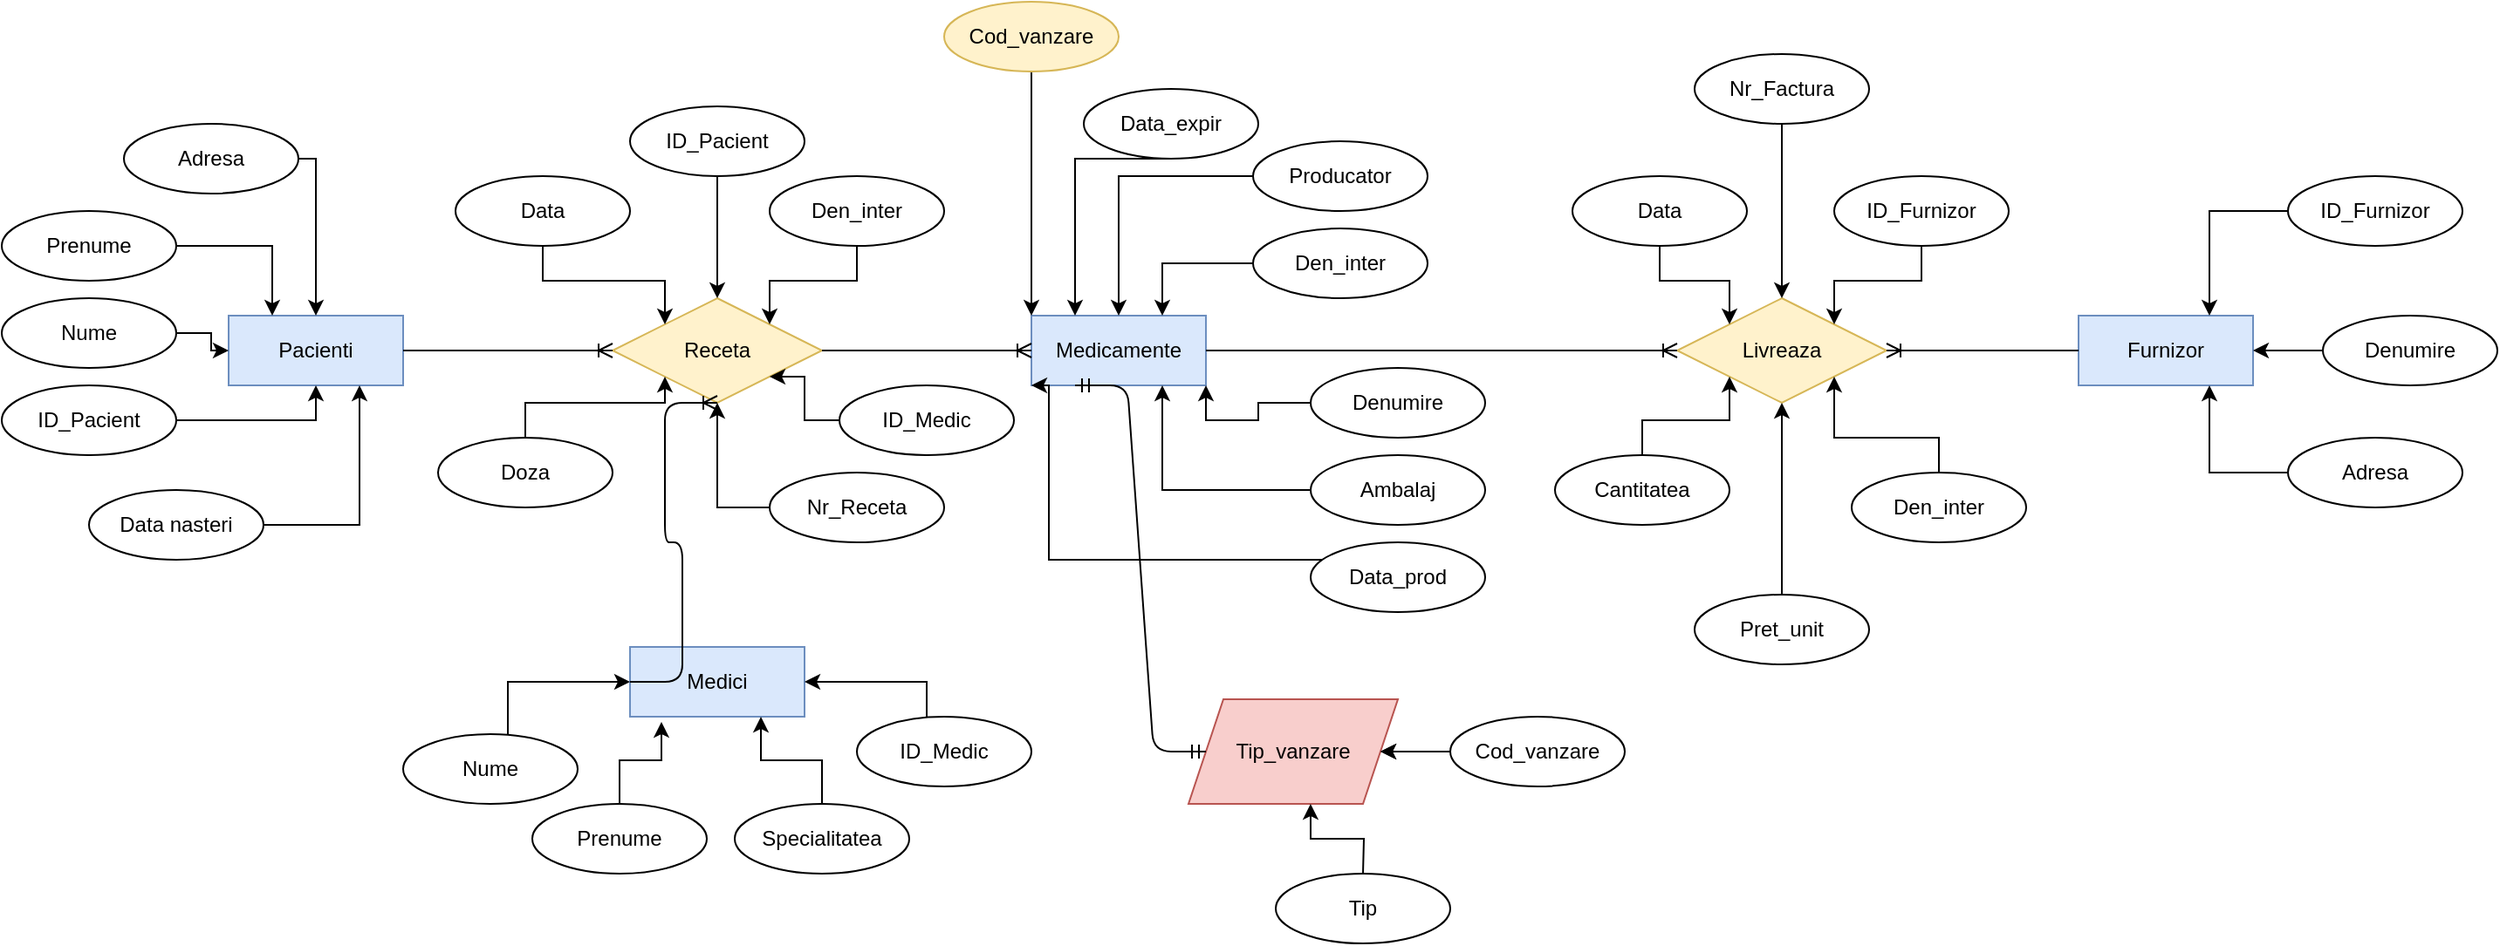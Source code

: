 <mxfile version="14.5.4" type="google"><diagram id="mP_YX29PtR5gWa4G52-G" name="Page-1"><mxGraphModel dx="1730" dy="917" grid="1" gridSize="10" guides="1" tooltips="1" connect="1" arrows="1" fold="1" page="1" pageScale="1" pageWidth="827" pageHeight="1169" math="0" shadow="0"><root><mxCell id="0"/><mxCell id="1" parent="0"/><mxCell id="Bvejj3sR-VFgbdVSl7Er-1" value="Pacienti" style="whiteSpace=wrap;html=1;align=center;fillColor=#dae8fc;strokeColor=#6c8ebf;" vertex="1" parent="1"><mxGeometry x="205" y="210" width="100" height="40" as="geometry"/></mxCell><mxCell id="Bvejj3sR-VFgbdVSl7Er-2" value="Medicamente" style="whiteSpace=wrap;html=1;align=center;fillColor=#dae8fc;strokeColor=#6c8ebf;" vertex="1" parent="1"><mxGeometry x="665" y="210" width="100" height="40" as="geometry"/></mxCell><mxCell id="Bvejj3sR-VFgbdVSl7Er-3" value="Medici" style="whiteSpace=wrap;html=1;align=center;fillColor=#dae8fc;strokeColor=#6c8ebf;" vertex="1" parent="1"><mxGeometry x="435" y="400" width="100" height="40" as="geometry"/></mxCell><mxCell id="Bvejj3sR-VFgbdVSl7Er-4" value="Receta" style="shape=rhombus;perimeter=rhombusPerimeter;whiteSpace=wrap;html=1;align=center;fillColor=#fff2cc;strokeColor=#d6b656;" vertex="1" parent="1"><mxGeometry x="425" y="200" width="120" height="60" as="geometry"/></mxCell><mxCell id="Bvejj3sR-VFgbdVSl7Er-5" style="edgeStyle=orthogonalEdgeStyle;rounded=0;orthogonalLoop=1;jettySize=auto;html=1;entryX=0.5;entryY=1;entryDx=0;entryDy=0;" edge="1" parent="1" source="Bvejj3sR-VFgbdVSl7Er-6" target="Bvejj3sR-VFgbdVSl7Er-1"><mxGeometry relative="1" as="geometry"/></mxCell><mxCell id="Bvejj3sR-VFgbdVSl7Er-6" value="ID_Pacient" style="ellipse;whiteSpace=wrap;html=1;align=center;" vertex="1" parent="1"><mxGeometry x="75" y="250" width="100" height="40" as="geometry"/></mxCell><mxCell id="Bvejj3sR-VFgbdVSl7Er-7" style="edgeStyle=orthogonalEdgeStyle;rounded=0;orthogonalLoop=1;jettySize=auto;html=1;entryX=0.18;entryY=1.075;entryDx=0;entryDy=0;entryPerimeter=0;" edge="1" parent="1" source="Bvejj3sR-VFgbdVSl7Er-8" target="Bvejj3sR-VFgbdVSl7Er-3"><mxGeometry relative="1" as="geometry"/></mxCell><mxCell id="Bvejj3sR-VFgbdVSl7Er-8" value="Prenume" style="ellipse;whiteSpace=wrap;html=1;align=center;" vertex="1" parent="1"><mxGeometry x="379" y="490" width="100" height="40" as="geometry"/></mxCell><mxCell id="Bvejj3sR-VFgbdVSl7Er-9" style="edgeStyle=orthogonalEdgeStyle;rounded=0;orthogonalLoop=1;jettySize=auto;html=1;entryX=1;entryY=1;entryDx=0;entryDy=0;" edge="1" parent="1" source="Bvejj3sR-VFgbdVSl7Er-10" target="Bvejj3sR-VFgbdVSl7Er-2"><mxGeometry relative="1" as="geometry"/></mxCell><mxCell id="Bvejj3sR-VFgbdVSl7Er-10" value="Denumire" style="ellipse;whiteSpace=wrap;html=1;align=center;" vertex="1" parent="1"><mxGeometry x="825" y="240" width="100" height="40" as="geometry"/></mxCell><mxCell id="Bvejj3sR-VFgbdVSl7Er-11" style="edgeStyle=orthogonalEdgeStyle;rounded=0;orthogonalLoop=1;jettySize=auto;html=1;entryX=0;entryY=0.5;entryDx=0;entryDy=0;" edge="1" parent="1" source="Bvejj3sR-VFgbdVSl7Er-12" target="Bvejj3sR-VFgbdVSl7Er-1"><mxGeometry relative="1" as="geometry"/></mxCell><mxCell id="Bvejj3sR-VFgbdVSl7Er-12" value="Nume" style="ellipse;whiteSpace=wrap;html=1;align=center;" vertex="1" parent="1"><mxGeometry x="75" y="200" width="100" height="40" as="geometry"/></mxCell><mxCell id="Bvejj3sR-VFgbdVSl7Er-13" style="edgeStyle=orthogonalEdgeStyle;rounded=0;orthogonalLoop=1;jettySize=auto;html=1;entryX=0.25;entryY=0;entryDx=0;entryDy=0;" edge="1" parent="1" source="Bvejj3sR-VFgbdVSl7Er-14" target="Bvejj3sR-VFgbdVSl7Er-1"><mxGeometry relative="1" as="geometry"/></mxCell><mxCell id="Bvejj3sR-VFgbdVSl7Er-14" value="Prenume" style="ellipse;whiteSpace=wrap;html=1;align=center;" vertex="1" parent="1"><mxGeometry x="75" y="150" width="100" height="40" as="geometry"/></mxCell><mxCell id="Bvejj3sR-VFgbdVSl7Er-15" style="edgeStyle=orthogonalEdgeStyle;rounded=0;orthogonalLoop=1;jettySize=auto;html=1;entryX=0.5;entryY=0;entryDx=0;entryDy=0;" edge="1" parent="1" source="Bvejj3sR-VFgbdVSl7Er-16" target="Bvejj3sR-VFgbdVSl7Er-1"><mxGeometry relative="1" as="geometry"><Array as="points"><mxPoint x="255" y="120"/></Array></mxGeometry></mxCell><mxCell id="Bvejj3sR-VFgbdVSl7Er-16" value="Adresa" style="ellipse;whiteSpace=wrap;html=1;align=center;" vertex="1" parent="1"><mxGeometry x="145" y="100" width="100" height="40" as="geometry"/></mxCell><mxCell id="Bvejj3sR-VFgbdVSl7Er-17" style="edgeStyle=orthogonalEdgeStyle;rounded=0;orthogonalLoop=1;jettySize=auto;html=1;entryX=0.75;entryY=1;entryDx=0;entryDy=0;" edge="1" parent="1" source="Bvejj3sR-VFgbdVSl7Er-18" target="Bvejj3sR-VFgbdVSl7Er-1"><mxGeometry relative="1" as="geometry"><Array as="points"><mxPoint x="280" y="330"/></Array></mxGeometry></mxCell><mxCell id="Bvejj3sR-VFgbdVSl7Er-18" value="Data nasteri" style="ellipse;whiteSpace=wrap;html=1;align=center;" vertex="1" parent="1"><mxGeometry x="125" y="310" width="100" height="40" as="geometry"/></mxCell><mxCell id="Bvejj3sR-VFgbdVSl7Er-19" style="edgeStyle=orthogonalEdgeStyle;rounded=0;orthogonalLoop=1;jettySize=auto;html=1;entryX=0.75;entryY=0;entryDx=0;entryDy=0;" edge="1" parent="1" source="Bvejj3sR-VFgbdVSl7Er-20" target="Bvejj3sR-VFgbdVSl7Er-2"><mxGeometry relative="1" as="geometry"/></mxCell><mxCell id="Bvejj3sR-VFgbdVSl7Er-20" value="Den_inter" style="ellipse;whiteSpace=wrap;html=1;align=center;" vertex="1" parent="1"><mxGeometry x="792" y="160" width="100" height="40" as="geometry"/></mxCell><mxCell id="Bvejj3sR-VFgbdVSl7Er-21" style="edgeStyle=orthogonalEdgeStyle;rounded=0;orthogonalLoop=1;jettySize=auto;html=1;entryX=0.5;entryY=0;entryDx=0;entryDy=0;" edge="1" parent="1" source="Bvejj3sR-VFgbdVSl7Er-22" target="Bvejj3sR-VFgbdVSl7Er-2"><mxGeometry relative="1" as="geometry"/></mxCell><mxCell id="Bvejj3sR-VFgbdVSl7Er-22" value="Producator" style="ellipse;whiteSpace=wrap;html=1;align=center;" vertex="1" parent="1"><mxGeometry x="792" y="110" width="100" height="40" as="geometry"/></mxCell><mxCell id="Bvejj3sR-VFgbdVSl7Er-23" style="edgeStyle=orthogonalEdgeStyle;rounded=0;orthogonalLoop=1;jettySize=auto;html=1;entryX=0.75;entryY=1;entryDx=0;entryDy=0;" edge="1" parent="1" source="Bvejj3sR-VFgbdVSl7Er-24" target="Bvejj3sR-VFgbdVSl7Er-2"><mxGeometry relative="1" as="geometry"/></mxCell><mxCell id="Bvejj3sR-VFgbdVSl7Er-24" value="Ambalaj" style="ellipse;whiteSpace=wrap;html=1;align=center;" vertex="1" parent="1"><mxGeometry x="825" y="290" width="100" height="40" as="geometry"/></mxCell><mxCell id="Bvejj3sR-VFgbdVSl7Er-25" style="edgeStyle=orthogonalEdgeStyle;rounded=0;orthogonalLoop=1;jettySize=auto;html=1;entryX=0;entryY=1;entryDx=0;entryDy=0;" edge="1" parent="1" source="Bvejj3sR-VFgbdVSl7Er-26" target="Bvejj3sR-VFgbdVSl7Er-2"><mxGeometry relative="1" as="geometry"><Array as="points"><mxPoint x="675" y="350"/><mxPoint x="675" y="250"/></Array></mxGeometry></mxCell><mxCell id="Bvejj3sR-VFgbdVSl7Er-26" value="Data_prod" style="ellipse;whiteSpace=wrap;html=1;align=center;" vertex="1" parent="1"><mxGeometry x="825" y="340" width="100" height="40" as="geometry"/></mxCell><mxCell id="Bvejj3sR-VFgbdVSl7Er-27" style="edgeStyle=orthogonalEdgeStyle;rounded=0;orthogonalLoop=1;jettySize=auto;html=1;entryX=0.25;entryY=0;entryDx=0;entryDy=0;" edge="1" parent="1" source="Bvejj3sR-VFgbdVSl7Er-28" target="Bvejj3sR-VFgbdVSl7Er-2"><mxGeometry relative="1" as="geometry"><Array as="points"><mxPoint x="690" y="120"/></Array></mxGeometry></mxCell><mxCell id="Bvejj3sR-VFgbdVSl7Er-28" value="Data_expir" style="ellipse;whiteSpace=wrap;html=1;align=center;" vertex="1" parent="1"><mxGeometry x="695" y="80" width="100" height="40" as="geometry"/></mxCell><mxCell id="Bvejj3sR-VFgbdVSl7Er-29" style="edgeStyle=orthogonalEdgeStyle;rounded=0;orthogonalLoop=1;jettySize=auto;html=1;entryX=0;entryY=0.5;entryDx=0;entryDy=0;" edge="1" parent="1" source="Bvejj3sR-VFgbdVSl7Er-30" target="Bvejj3sR-VFgbdVSl7Er-3"><mxGeometry relative="1" as="geometry"><Array as="points"><mxPoint x="365" y="420"/></Array></mxGeometry></mxCell><mxCell id="Bvejj3sR-VFgbdVSl7Er-30" value="Nume" style="ellipse;whiteSpace=wrap;html=1;align=center;" vertex="1" parent="1"><mxGeometry x="305" y="450" width="100" height="40" as="geometry"/></mxCell><mxCell id="Bvejj3sR-VFgbdVSl7Er-31" style="edgeStyle=orthogonalEdgeStyle;rounded=0;orthogonalLoop=1;jettySize=auto;html=1;entryX=0.75;entryY=1;entryDx=0;entryDy=0;" edge="1" parent="1" source="Bvejj3sR-VFgbdVSl7Er-32" target="Bvejj3sR-VFgbdVSl7Er-3"><mxGeometry relative="1" as="geometry"/></mxCell><mxCell id="Bvejj3sR-VFgbdVSl7Er-32" value="Specialitatea" style="ellipse;whiteSpace=wrap;html=1;align=center;" vertex="1" parent="1"><mxGeometry x="495" y="490" width="100" height="40" as="geometry"/></mxCell><mxCell id="Bvejj3sR-VFgbdVSl7Er-33" style="edgeStyle=orthogonalEdgeStyle;rounded=0;orthogonalLoop=1;jettySize=auto;html=1;entryX=1;entryY=0.5;entryDx=0;entryDy=0;" edge="1" parent="1" source="Bvejj3sR-VFgbdVSl7Er-34" target="Bvejj3sR-VFgbdVSl7Er-3"><mxGeometry relative="1" as="geometry"><Array as="points"><mxPoint x="605" y="420"/></Array></mxGeometry></mxCell><mxCell id="Bvejj3sR-VFgbdVSl7Er-34" value="ID_Medic" style="ellipse;whiteSpace=wrap;html=1;align=center;" vertex="1" parent="1"><mxGeometry x="565" y="440" width="100" height="40" as="geometry"/></mxCell><mxCell id="Bvejj3sR-VFgbdVSl7Er-35" style="edgeStyle=orthogonalEdgeStyle;rounded=0;orthogonalLoop=1;jettySize=auto;html=1;entryX=0.5;entryY=0;entryDx=0;entryDy=0;" edge="1" parent="1" source="Bvejj3sR-VFgbdVSl7Er-36" target="Bvejj3sR-VFgbdVSl7Er-4"><mxGeometry relative="1" as="geometry"/></mxCell><mxCell id="Bvejj3sR-VFgbdVSl7Er-36" value="ID_Pacient" style="ellipse;whiteSpace=wrap;html=1;align=center;" vertex="1" parent="1"><mxGeometry x="435" y="90" width="100" height="40" as="geometry"/></mxCell><mxCell id="Bvejj3sR-VFgbdVSl7Er-37" style="edgeStyle=orthogonalEdgeStyle;rounded=0;orthogonalLoop=1;jettySize=auto;html=1;entryX=1;entryY=0;entryDx=0;entryDy=0;" edge="1" parent="1" source="Bvejj3sR-VFgbdVSl7Er-38" target="Bvejj3sR-VFgbdVSl7Er-4"><mxGeometry relative="1" as="geometry"/></mxCell><mxCell id="Bvejj3sR-VFgbdVSl7Er-38" value="Den_inter" style="ellipse;whiteSpace=wrap;html=1;align=center;" vertex="1" parent="1"><mxGeometry x="515" y="130" width="100" height="40" as="geometry"/></mxCell><mxCell id="Bvejj3sR-VFgbdVSl7Er-39" style="edgeStyle=orthogonalEdgeStyle;rounded=0;orthogonalLoop=1;jettySize=auto;html=1;entryX=1;entryY=1;entryDx=0;entryDy=0;" edge="1" parent="1" source="Bvejj3sR-VFgbdVSl7Er-40" target="Bvejj3sR-VFgbdVSl7Er-4"><mxGeometry relative="1" as="geometry"/></mxCell><mxCell id="Bvejj3sR-VFgbdVSl7Er-40" value="ID_Medic" style="ellipse;whiteSpace=wrap;html=1;align=center;" vertex="1" parent="1"><mxGeometry x="555" y="250" width="100" height="40" as="geometry"/></mxCell><mxCell id="Bvejj3sR-VFgbdVSl7Er-41" style="edgeStyle=orthogonalEdgeStyle;rounded=0;orthogonalLoop=1;jettySize=auto;html=1;entryX=0;entryY=0;entryDx=0;entryDy=0;" edge="1" parent="1" source="Bvejj3sR-VFgbdVSl7Er-42" target="Bvejj3sR-VFgbdVSl7Er-4"><mxGeometry relative="1" as="geometry"/></mxCell><mxCell id="Bvejj3sR-VFgbdVSl7Er-42" value="Data" style="ellipse;whiteSpace=wrap;html=1;align=center;" vertex="1" parent="1"><mxGeometry x="335" y="130" width="100" height="40" as="geometry"/></mxCell><mxCell id="Bvejj3sR-VFgbdVSl7Er-43" style="edgeStyle=orthogonalEdgeStyle;rounded=0;orthogonalLoop=1;jettySize=auto;html=1;entryX=0;entryY=1;entryDx=0;entryDy=0;" edge="1" parent="1" source="Bvejj3sR-VFgbdVSl7Er-44" target="Bvejj3sR-VFgbdVSl7Er-4"><mxGeometry relative="1" as="geometry"><Array as="points"><mxPoint x="375" y="260"/><mxPoint x="455" y="260"/></Array></mxGeometry></mxCell><mxCell id="Bvejj3sR-VFgbdVSl7Er-44" value="Doza" style="ellipse;whiteSpace=wrap;html=1;align=center;" vertex="1" parent="1"><mxGeometry x="325" y="280" width="100" height="40" as="geometry"/></mxCell><mxCell id="Bvejj3sR-VFgbdVSl7Er-45" style="edgeStyle=orthogonalEdgeStyle;rounded=0;orthogonalLoop=1;jettySize=auto;html=1;entryX=0.5;entryY=1;entryDx=0;entryDy=0;" edge="1" parent="1" source="Bvejj3sR-VFgbdVSl7Er-46" target="Bvejj3sR-VFgbdVSl7Er-4"><mxGeometry relative="1" as="geometry"><Array as="points"><mxPoint x="485" y="320"/></Array></mxGeometry></mxCell><mxCell id="Bvejj3sR-VFgbdVSl7Er-46" value="Nr_Receta" style="ellipse;whiteSpace=wrap;html=1;align=center;" vertex="1" parent="1"><mxGeometry x="515" y="300" width="100" height="40" as="geometry"/></mxCell><mxCell id="Bvejj3sR-VFgbdVSl7Er-47" value="Furnizor" style="whiteSpace=wrap;html=1;align=center;fillColor=#dae8fc;strokeColor=#6c8ebf;" vertex="1" parent="1"><mxGeometry x="1265" y="210" width="100" height="40" as="geometry"/></mxCell><mxCell id="Bvejj3sR-VFgbdVSl7Er-48" value="Livreaza" style="shape=rhombus;perimeter=rhombusPerimeter;whiteSpace=wrap;html=1;align=center;fillColor=#fff2cc;strokeColor=#d6b656;" vertex="1" parent="1"><mxGeometry x="1035" y="200" width="120" height="60" as="geometry"/></mxCell><mxCell id="Bvejj3sR-VFgbdVSl7Er-49" style="edgeStyle=orthogonalEdgeStyle;rounded=0;orthogonalLoop=1;jettySize=auto;html=1;entryX=0.75;entryY=0;entryDx=0;entryDy=0;" edge="1" parent="1" source="Bvejj3sR-VFgbdVSl7Er-50" target="Bvejj3sR-VFgbdVSl7Er-47"><mxGeometry relative="1" as="geometry"/></mxCell><mxCell id="Bvejj3sR-VFgbdVSl7Er-50" value="ID_Furnizor" style="ellipse;whiteSpace=wrap;html=1;align=center;" vertex="1" parent="1"><mxGeometry x="1385" y="130" width="100" height="40" as="geometry"/></mxCell><mxCell id="Bvejj3sR-VFgbdVSl7Er-51" style="edgeStyle=orthogonalEdgeStyle;rounded=0;orthogonalLoop=1;jettySize=auto;html=1;entryX=1;entryY=0.5;entryDx=0;entryDy=0;" edge="1" parent="1" source="Bvejj3sR-VFgbdVSl7Er-52" target="Bvejj3sR-VFgbdVSl7Er-47"><mxGeometry relative="1" as="geometry"/></mxCell><mxCell id="Bvejj3sR-VFgbdVSl7Er-52" value="Denumire" style="ellipse;whiteSpace=wrap;html=1;align=center;" vertex="1" parent="1"><mxGeometry x="1405" y="210" width="100" height="40" as="geometry"/></mxCell><mxCell id="Bvejj3sR-VFgbdVSl7Er-53" style="edgeStyle=orthogonalEdgeStyle;rounded=0;orthogonalLoop=1;jettySize=auto;html=1;entryX=0.75;entryY=1;entryDx=0;entryDy=0;" edge="1" parent="1" source="Bvejj3sR-VFgbdVSl7Er-54" target="Bvejj3sR-VFgbdVSl7Er-47"><mxGeometry relative="1" as="geometry"/></mxCell><mxCell id="Bvejj3sR-VFgbdVSl7Er-54" value="Adresa" style="ellipse;whiteSpace=wrap;html=1;align=center;" vertex="1" parent="1"><mxGeometry x="1385" y="280" width="100" height="40" as="geometry"/></mxCell><mxCell id="Bvejj3sR-VFgbdVSl7Er-55" style="edgeStyle=orthogonalEdgeStyle;rounded=0;orthogonalLoop=1;jettySize=auto;html=1;entryX=0;entryY=0;entryDx=0;entryDy=0;" edge="1" parent="1" source="Bvejj3sR-VFgbdVSl7Er-56" target="Bvejj3sR-VFgbdVSl7Er-48"><mxGeometry relative="1" as="geometry"/></mxCell><mxCell id="Bvejj3sR-VFgbdVSl7Er-56" value="Data" style="ellipse;whiteSpace=wrap;html=1;align=center;" vertex="1" parent="1"><mxGeometry x="975" y="130" width="100" height="40" as="geometry"/></mxCell><mxCell id="Bvejj3sR-VFgbdVSl7Er-57" style="edgeStyle=orthogonalEdgeStyle;rounded=0;orthogonalLoop=1;jettySize=auto;html=1;entryX=1;entryY=0;entryDx=0;entryDy=0;" edge="1" parent="1" source="Bvejj3sR-VFgbdVSl7Er-58" target="Bvejj3sR-VFgbdVSl7Er-48"><mxGeometry relative="1" as="geometry"/></mxCell><mxCell id="Bvejj3sR-VFgbdVSl7Er-58" value="ID_Furnizor" style="ellipse;whiteSpace=wrap;html=1;align=center;" vertex="1" parent="1"><mxGeometry x="1125" y="130" width="100" height="40" as="geometry"/></mxCell><mxCell id="Bvejj3sR-VFgbdVSl7Er-59" style="edgeStyle=orthogonalEdgeStyle;rounded=0;orthogonalLoop=1;jettySize=auto;html=1;entryX=0;entryY=1;entryDx=0;entryDy=0;" edge="1" parent="1" source="Bvejj3sR-VFgbdVSl7Er-60" target="Bvejj3sR-VFgbdVSl7Er-48"><mxGeometry relative="1" as="geometry"/></mxCell><mxCell id="Bvejj3sR-VFgbdVSl7Er-60" value="Cantitatea" style="ellipse;whiteSpace=wrap;html=1;align=center;" vertex="1" parent="1"><mxGeometry x="965" y="290" width="100" height="40" as="geometry"/></mxCell><mxCell id="Bvejj3sR-VFgbdVSl7Er-61" style="edgeStyle=orthogonalEdgeStyle;rounded=0;orthogonalLoop=1;jettySize=auto;html=1;entryX=0.5;entryY=1;entryDx=0;entryDy=0;" edge="1" parent="1" source="Bvejj3sR-VFgbdVSl7Er-62" target="Bvejj3sR-VFgbdVSl7Er-48"><mxGeometry relative="1" as="geometry"/></mxCell><mxCell id="Bvejj3sR-VFgbdVSl7Er-62" value="Pret_unit" style="ellipse;whiteSpace=wrap;html=1;align=center;" vertex="1" parent="1"><mxGeometry x="1045" y="370" width="100" height="40" as="geometry"/></mxCell><mxCell id="Bvejj3sR-VFgbdVSl7Er-63" style="edgeStyle=orthogonalEdgeStyle;rounded=0;orthogonalLoop=1;jettySize=auto;html=1;entryX=1;entryY=1;entryDx=0;entryDy=0;" edge="1" parent="1" source="Bvejj3sR-VFgbdVSl7Er-64" target="Bvejj3sR-VFgbdVSl7Er-48"><mxGeometry relative="1" as="geometry"/></mxCell><mxCell id="Bvejj3sR-VFgbdVSl7Er-64" value="Den_inter" style="ellipse;whiteSpace=wrap;html=1;align=center;" vertex="1" parent="1"><mxGeometry x="1135" y="300" width="100" height="40" as="geometry"/></mxCell><mxCell id="Bvejj3sR-VFgbdVSl7Er-65" style="edgeStyle=orthogonalEdgeStyle;rounded=0;orthogonalLoop=1;jettySize=auto;html=1;entryX=0.5;entryY=0;entryDx=0;entryDy=0;" edge="1" parent="1" source="Bvejj3sR-VFgbdVSl7Er-66" target="Bvejj3sR-VFgbdVSl7Er-48"><mxGeometry relative="1" as="geometry"/></mxCell><mxCell id="Bvejj3sR-VFgbdVSl7Er-66" value="Nr_Factura" style="ellipse;whiteSpace=wrap;html=1;align=center;" vertex="1" parent="1"><mxGeometry x="1045" y="60" width="100" height="40" as="geometry"/></mxCell><mxCell id="Bvejj3sR-VFgbdVSl7Er-67" value="" style="edgeStyle=entityRelationEdgeStyle;fontSize=12;html=1;endArrow=ERoneToMany;exitX=1;exitY=0.5;exitDx=0;exitDy=0;entryX=0;entryY=0.5;entryDx=0;entryDy=0;" edge="1" parent="1" source="Bvejj3sR-VFgbdVSl7Er-1" target="Bvejj3sR-VFgbdVSl7Er-4"><mxGeometry width="100" height="100" relative="1" as="geometry"><mxPoint x="435" y="320" as="sourcePoint"/><mxPoint x="535" y="220" as="targetPoint"/></mxGeometry></mxCell><mxCell id="Bvejj3sR-VFgbdVSl7Er-68" value="" style="edgeStyle=entityRelationEdgeStyle;fontSize=12;html=1;endArrow=ERoneToMany;entryX=0.5;entryY=1;entryDx=0;entryDy=0;" edge="1" parent="1" target="Bvejj3sR-VFgbdVSl7Er-4"><mxGeometry width="100" height="100" relative="1" as="geometry"><mxPoint x="435" y="420" as="sourcePoint"/><mxPoint x="535" y="320" as="targetPoint"/></mxGeometry></mxCell><mxCell id="Bvejj3sR-VFgbdVSl7Er-69" value="" style="edgeStyle=entityRelationEdgeStyle;fontSize=12;html=1;endArrow=ERoneToMany;entryX=0;entryY=0.5;entryDx=0;entryDy=0;" edge="1" parent="1" source="Bvejj3sR-VFgbdVSl7Er-4" target="Bvejj3sR-VFgbdVSl7Er-2"><mxGeometry width="100" height="100" relative="1" as="geometry"><mxPoint x="495" y="320" as="sourcePoint"/><mxPoint x="595" y="220" as="targetPoint"/></mxGeometry></mxCell><mxCell id="Bvejj3sR-VFgbdVSl7Er-70" value="" style="edgeStyle=entityRelationEdgeStyle;fontSize=12;html=1;endArrow=ERoneToMany;entryX=1;entryY=0.5;entryDx=0;entryDy=0;exitX=0;exitY=0.5;exitDx=0;exitDy=0;" edge="1" parent="1" source="Bvejj3sR-VFgbdVSl7Er-47" target="Bvejj3sR-VFgbdVSl7Er-48"><mxGeometry width="100" height="100" relative="1" as="geometry"><mxPoint x="1085" y="340" as="sourcePoint"/><mxPoint x="1185" y="240" as="targetPoint"/></mxGeometry></mxCell><mxCell id="Bvejj3sR-VFgbdVSl7Er-71" value="" style="edgeStyle=entityRelationEdgeStyle;fontSize=12;html=1;endArrow=ERoneToMany;exitX=1;exitY=0.5;exitDx=0;exitDy=0;entryX=0;entryY=0.5;entryDx=0;entryDy=0;" edge="1" parent="1" source="Bvejj3sR-VFgbdVSl7Er-2" target="Bvejj3sR-VFgbdVSl7Er-48"><mxGeometry width="100" height="100" relative="1" as="geometry"><mxPoint x="1045" y="320" as="sourcePoint"/><mxPoint x="1145" y="220" as="targetPoint"/></mxGeometry></mxCell><mxCell id="Bvejj3sR-VFgbdVSl7Er-72" value="Tip_vanzare" style="shape=parallelogram;perimeter=parallelogramPerimeter;whiteSpace=wrap;html=1;fixedSize=1;fillColor=#f8cecc;strokeColor=#b85450;" vertex="1" parent="1"><mxGeometry x="755" y="430" width="120" height="60" as="geometry"/></mxCell><mxCell id="Bvejj3sR-VFgbdVSl7Er-73" style="edgeStyle=orthogonalEdgeStyle;rounded=0;orthogonalLoop=1;jettySize=auto;html=1;entryX=1;entryY=0.5;entryDx=0;entryDy=0;" edge="1" parent="1" source="Bvejj3sR-VFgbdVSl7Er-74" target="Bvejj3sR-VFgbdVSl7Er-72"><mxGeometry relative="1" as="geometry"/></mxCell><mxCell id="Bvejj3sR-VFgbdVSl7Er-80" value="" style="edgeStyle=orthogonalEdgeStyle;rounded=0;orthogonalLoop=1;jettySize=auto;html=1;" edge="1" parent="1" source="Bvejj3sR-VFgbdVSl7Er-74" target="Bvejj3sR-VFgbdVSl7Er-72"><mxGeometry relative="1" as="geometry"/></mxCell><mxCell id="Bvejj3sR-VFgbdVSl7Er-74" value="Cod_vanzare" style="ellipse;whiteSpace=wrap;html=1;align=center;" vertex="1" parent="1"><mxGeometry x="905" y="440" width="100" height="40" as="geometry"/></mxCell><mxCell id="Bvejj3sR-VFgbdVSl7Er-75" style="edgeStyle=orthogonalEdgeStyle;rounded=0;orthogonalLoop=1;jettySize=auto;html=1;entryX=0.583;entryY=1;entryDx=0;entryDy=0;entryPerimeter=0;" edge="1" parent="1" target="Bvejj3sR-VFgbdVSl7Er-72"><mxGeometry relative="1" as="geometry"><mxPoint x="855" y="530" as="sourcePoint"/></mxGeometry></mxCell><mxCell id="Bvejj3sR-VFgbdVSl7Er-76" value="Tip" style="ellipse;whiteSpace=wrap;html=1;align=center;" vertex="1" parent="1"><mxGeometry x="805" y="530" width="100" height="40" as="geometry"/></mxCell><mxCell id="Bvejj3sR-VFgbdVSl7Er-77" value="" style="edgeStyle=entityRelationEdgeStyle;fontSize=12;html=1;endArrow=ERmandOne;startArrow=ERmandOne;entryX=0.25;entryY=1;entryDx=0;entryDy=0;exitX=0;exitY=0.5;exitDx=0;exitDy=0;" edge="1" parent="1" source="Bvejj3sR-VFgbdVSl7Er-72" target="Bvejj3sR-VFgbdVSl7Er-2"><mxGeometry width="100" height="100" relative="1" as="geometry"><mxPoint x="665" y="470" as="sourcePoint"/><mxPoint x="765" y="370" as="targetPoint"/></mxGeometry></mxCell><mxCell id="Bvejj3sR-VFgbdVSl7Er-78" style="edgeStyle=orthogonalEdgeStyle;rounded=0;orthogonalLoop=1;jettySize=auto;html=1;entryX=0;entryY=0;entryDx=0;entryDy=0;" edge="1" parent="1" source="Bvejj3sR-VFgbdVSl7Er-79" target="Bvejj3sR-VFgbdVSl7Er-2"><mxGeometry relative="1" as="geometry"/></mxCell><mxCell id="Bvejj3sR-VFgbdVSl7Er-79" value="Cod_vanzare" style="ellipse;whiteSpace=wrap;html=1;align=center;fillColor=#fff2cc;strokeColor=#d6b656;" vertex="1" parent="1"><mxGeometry x="615" y="30" width="100" height="40" as="geometry"/></mxCell></root></mxGraphModel></diagram></mxfile>